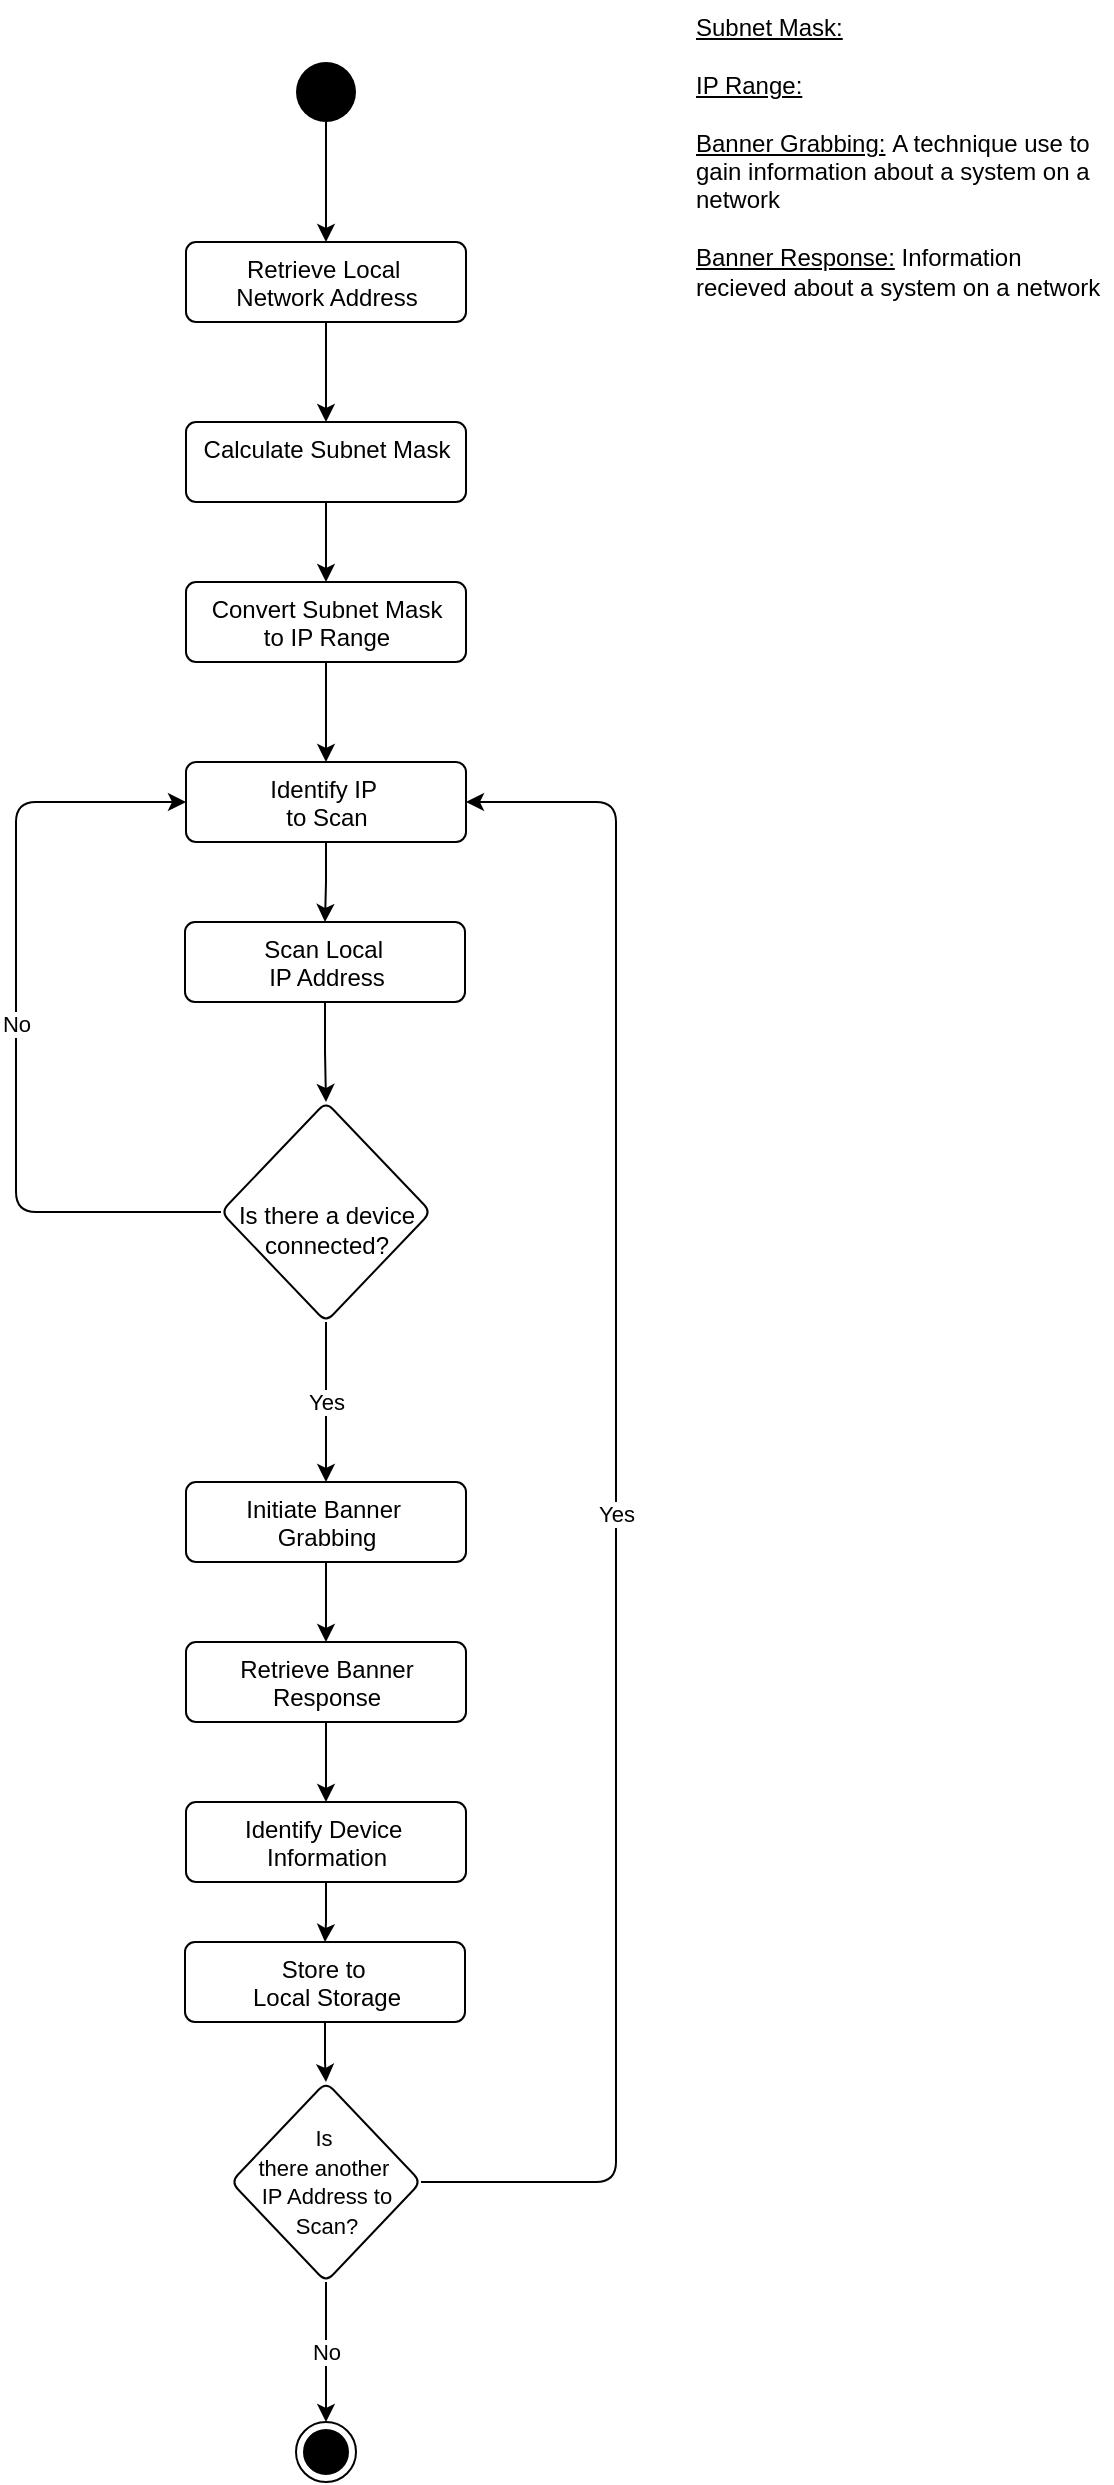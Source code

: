 <mxfile version="13.10.0" type="embed" pages="3">
    <diagram id="EKu-L2uYIcwPSTa6r3Rf" name="Network Scan">
        <mxGraphModel dx="1374" dy="790" grid="1" gridSize="10" guides="1" tooltips="1" connect="1" arrows="1" fold="1" page="1" pageScale="1" pageWidth="850" pageHeight="1100" math="0" shadow="0">
            <root>
                <mxCell id="0"/>
                <mxCell id="1" parent="0"/>
                <mxCell id="3" style="edgeStyle=orthogonalEdgeStyle;rounded=0;orthogonalLoop=1;jettySize=auto;html=1;entryX=0.5;entryY=0;entryDx=0;entryDy=0;" parent="1" source="2" target="8" edge="1">
                    <mxGeometry relative="1" as="geometry">
                        <mxPoint x="425" y="120" as="targetPoint"/>
                    </mxGeometry>
                </mxCell>
                <mxCell id="2" value="" style="ellipse;fillColor=#000000;strokeColor=none;" parent="1" vertex="1">
                    <mxGeometry x="410" y="50" width="30" height="30" as="geometry"/>
                </mxCell>
                <mxCell id="9" style="edgeStyle=orthogonalEdgeStyle;rounded=0;orthogonalLoop=1;jettySize=auto;html=1;" parent="1" source="8" edge="1">
                    <mxGeometry relative="1" as="geometry">
                        <mxPoint x="425" y="230" as="targetPoint"/>
                    </mxGeometry>
                </mxCell>
                <mxCell id="8" value="Retrieve Local&amp;nbsp;&lt;br&gt;Network Address" style="html=1;align=center;verticalAlign=top;rounded=1;absoluteArcSize=1;arcSize=10;dashed=0;" parent="1" vertex="1">
                    <mxGeometry x="355" y="140" width="140" height="40" as="geometry"/>
                </mxCell>
                <mxCell id="16" style="edgeStyle=orthogonalEdgeStyle;rounded=0;orthogonalLoop=1;jettySize=auto;html=1;" parent="1" source="10" target="11" edge="1">
                    <mxGeometry relative="1" as="geometry"/>
                </mxCell>
                <mxCell id="10" value="Calculate Subnet Mask" style="html=1;align=center;verticalAlign=top;rounded=1;absoluteArcSize=1;arcSize=10;dashed=0;" parent="1" vertex="1">
                    <mxGeometry x="355" y="230" width="140" height="40" as="geometry"/>
                </mxCell>
                <mxCell id="yB2s8iK7jemcz9AV2stw-57" style="edgeStyle=orthogonalEdgeStyle;rounded=0;orthogonalLoop=1;jettySize=auto;html=1;entryX=0.5;entryY=0;entryDx=0;entryDy=0;" edge="1" parent="1" source="11" target="yB2s8iK7jemcz9AV2stw-56">
                    <mxGeometry relative="1" as="geometry"/>
                </mxCell>
                <mxCell id="11" value="Convert Subnet Mask&lt;br&gt;to IP Range" style="html=1;align=center;verticalAlign=top;rounded=1;absoluteArcSize=1;arcSize=10;dashed=0;" parent="1" vertex="1">
                    <mxGeometry x="355" y="310" width="140" height="40" as="geometry"/>
                </mxCell>
                <mxCell id="34" value="" style="edgeStyle=orthogonalEdgeStyle;rounded=0;orthogonalLoop=1;jettySize=auto;html=1;" edge="1" parent="1" source="31" target="33">
                    <mxGeometry relative="1" as="geometry"/>
                </mxCell>
                <mxCell id="31" value="Scan Local&amp;nbsp;&lt;br&gt;IP Address" style="html=1;align=center;verticalAlign=top;rounded=1;absoluteArcSize=1;arcSize=10;dashed=0;" vertex="1" parent="1">
                    <mxGeometry x="354.5" y="480" width="140" height="40" as="geometry"/>
                </mxCell>
                <mxCell id="33" value="&lt;div&gt;&lt;span&gt;&lt;br&gt;&lt;/span&gt;&lt;/div&gt;&lt;div&gt;&lt;span&gt;&lt;br&gt;&lt;/span&gt;&lt;/div&gt;&lt;div&gt;&lt;span&gt;&lt;br&gt;&lt;/span&gt;&lt;/div&gt;&lt;div&gt;&lt;span&gt;Is there a device connected?&lt;/span&gt;&lt;/div&gt;" style="rhombus;whiteSpace=wrap;html=1;rounded=1;dashed=0;verticalAlign=top;arcSize=10;align=center;" vertex="1" parent="1">
                    <mxGeometry x="372.5" y="570" width="105" height="110" as="geometry"/>
                </mxCell>
                <mxCell id="44" value="" style="endArrow=classic;html=1;exitX=0.5;exitY=1;exitDx=0;exitDy=0;entryX=0.5;entryY=0;entryDx=0;entryDy=0;" edge="1" parent="1" source="33" target="47">
                    <mxGeometry relative="1" as="geometry">
                        <mxPoint x="377.5" y="730" as="sourcePoint"/>
                        <mxPoint x="249.5" y="720" as="targetPoint"/>
                    </mxGeometry>
                </mxCell>
                <mxCell id="45" value="Yes" style="edgeLabel;resizable=0;html=1;align=center;verticalAlign=middle;" connectable="0" vertex="1" parent="44">
                    <mxGeometry relative="1" as="geometry"/>
                </mxCell>
                <mxCell id="49" style="edgeStyle=orthogonalEdgeStyle;rounded=0;orthogonalLoop=1;jettySize=auto;html=1;entryX=0.5;entryY=0;entryDx=0;entryDy=0;" edge="1" parent="1" source="47" target="48">
                    <mxGeometry relative="1" as="geometry"/>
                </mxCell>
                <mxCell id="47" value="Initiate Banner&amp;nbsp;&lt;br&gt;Grabbing" style="html=1;align=center;verticalAlign=top;rounded=1;absoluteArcSize=1;arcSize=10;dashed=0;" vertex="1" parent="1">
                    <mxGeometry x="355" y="760" width="140" height="40" as="geometry"/>
                </mxCell>
                <mxCell id="yB2s8iK7jemcz9AV2stw-71" style="edgeStyle=orthogonalEdgeStyle;rounded=0;orthogonalLoop=1;jettySize=auto;html=1;entryX=0.5;entryY=0;entryDx=0;entryDy=0;" edge="1" parent="1" source="48" target="yB2s8iK7jemcz9AV2stw-70">
                    <mxGeometry relative="1" as="geometry"/>
                </mxCell>
                <mxCell id="48" value="Retrieve Banner&lt;br&gt;Response" style="html=1;align=center;verticalAlign=top;rounded=1;absoluteArcSize=1;arcSize=10;dashed=0;" vertex="1" parent="1">
                    <mxGeometry x="355" y="840" width="140" height="40" as="geometry"/>
                </mxCell>
                <mxCell id="yB2s8iK7jemcz9AV2stw-52" value="&lt;br&gt;&lt;span style=&quot;font-size: 11px&quot;&gt;Is&amp;nbsp;&lt;/span&gt;&lt;br&gt;&lt;div&gt;&lt;span style=&quot;font-size: 11px&quot;&gt;there another&amp;nbsp;&lt;/span&gt;&lt;/div&gt;&lt;div&gt;&lt;span style=&quot;font-size: 11px&quot;&gt;IP Address to Scan?&lt;/span&gt;&lt;/div&gt;" style="rhombus;whiteSpace=wrap;html=1;rounded=1;dashed=0;verticalAlign=top;arcSize=10;" vertex="1" parent="1">
                    <mxGeometry x="377.5" y="1060" width="95" height="100" as="geometry"/>
                </mxCell>
                <mxCell id="yB2s8iK7jemcz9AV2stw-54" value="" style="endArrow=classic;html=1;exitX=1;exitY=0.5;exitDx=0;exitDy=0;entryX=1;entryY=0.5;entryDx=0;entryDy=0;" edge="1" parent="1" source="yB2s8iK7jemcz9AV2stw-52" target="yB2s8iK7jemcz9AV2stw-56">
                    <mxGeometry relative="1" as="geometry">
                        <mxPoint x="494.5" y="979.5" as="sourcePoint"/>
                        <mxPoint x="570" y="410" as="targetPoint"/>
                        <Array as="points">
                            <mxPoint x="570" y="1110"/>
                            <mxPoint x="570" y="420"/>
                        </Array>
                    </mxGeometry>
                </mxCell>
                <mxCell id="yB2s8iK7jemcz9AV2stw-55" value="Yes" style="edgeLabel;resizable=0;html=1;align=center;verticalAlign=middle;" connectable="0" vertex="1" parent="yB2s8iK7jemcz9AV2stw-54">
                    <mxGeometry relative="1" as="geometry"/>
                </mxCell>
                <mxCell id="yB2s8iK7jemcz9AV2stw-58" style="edgeStyle=orthogonalEdgeStyle;rounded=0;orthogonalLoop=1;jettySize=auto;html=1;entryX=0.5;entryY=0;entryDx=0;entryDy=0;" edge="1" parent="1" source="yB2s8iK7jemcz9AV2stw-56" target="31">
                    <mxGeometry relative="1" as="geometry"/>
                </mxCell>
                <mxCell id="yB2s8iK7jemcz9AV2stw-56" value="Identify IP&amp;nbsp;&lt;br&gt;to Scan" style="html=1;align=center;verticalAlign=top;rounded=1;absoluteArcSize=1;arcSize=10;dashed=0;" vertex="1" parent="1">
                    <mxGeometry x="355" y="400" width="140" height="40" as="geometry"/>
                </mxCell>
                <mxCell id="yB2s8iK7jemcz9AV2stw-59" value="" style="endArrow=classic;html=1;exitX=0;exitY=0.5;exitDx=0;exitDy=0;entryX=0;entryY=0.5;entryDx=0;entryDy=0;" edge="1" parent="1" source="33" target="yB2s8iK7jemcz9AV2stw-56">
                    <mxGeometry relative="1" as="geometry">
                        <mxPoint x="130" y="580" as="sourcePoint"/>
                        <mxPoint x="270" y="420" as="targetPoint"/>
                        <Array as="points">
                            <mxPoint x="270" y="625"/>
                            <mxPoint x="270" y="420"/>
                        </Array>
                    </mxGeometry>
                </mxCell>
                <mxCell id="yB2s8iK7jemcz9AV2stw-60" value="No" style="edgeLabel;resizable=0;html=1;align=center;verticalAlign=middle;" connectable="0" vertex="1" parent="yB2s8iK7jemcz9AV2stw-59">
                    <mxGeometry relative="1" as="geometry"/>
                </mxCell>
                <mxCell id="yB2s8iK7jemcz9AV2stw-64" style="edgeStyle=orthogonalEdgeStyle;rounded=0;orthogonalLoop=1;jettySize=auto;html=1;" edge="1" parent="1" source="yB2s8iK7jemcz9AV2stw-62" target="yB2s8iK7jemcz9AV2stw-52">
                    <mxGeometry relative="1" as="geometry"/>
                </mxCell>
                <mxCell id="yB2s8iK7jemcz9AV2stw-62" value="Store to&amp;nbsp;&lt;br&gt;Local Storage" style="html=1;align=center;verticalAlign=top;rounded=1;absoluteArcSize=1;arcSize=10;dashed=0;" vertex="1" parent="1">
                    <mxGeometry x="354.5" y="990" width="140" height="40" as="geometry"/>
                </mxCell>
                <mxCell id="yB2s8iK7jemcz9AV2stw-65" value="" style="ellipse;html=1;shape=endState;fillColor=#000000;strokeColor=#000000;" vertex="1" parent="1">
                    <mxGeometry x="410" y="1230" width="30" height="30" as="geometry"/>
                </mxCell>
                <mxCell id="yB2s8iK7jemcz9AV2stw-68" value="" style="endArrow=classic;html=1;exitX=0.5;exitY=1;exitDx=0;exitDy=0;entryX=0.5;entryY=0;entryDx=0;entryDy=0;" edge="1" parent="1" source="yB2s8iK7jemcz9AV2stw-52" target="yB2s8iK7jemcz9AV2stw-65">
                    <mxGeometry relative="1" as="geometry">
                        <mxPoint x="425.5" y="1180" as="sourcePoint"/>
                        <mxPoint x="525.5" y="1180" as="targetPoint"/>
                    </mxGeometry>
                </mxCell>
                <mxCell id="yB2s8iK7jemcz9AV2stw-69" value="No" style="edgeLabel;resizable=0;html=1;align=center;verticalAlign=middle;" connectable="0" vertex="1" parent="yB2s8iK7jemcz9AV2stw-68">
                    <mxGeometry relative="1" as="geometry"/>
                </mxCell>
                <mxCell id="yB2s8iK7jemcz9AV2stw-72" style="edgeStyle=orthogonalEdgeStyle;rounded=0;orthogonalLoop=1;jettySize=auto;html=1;" edge="1" parent="1" source="yB2s8iK7jemcz9AV2stw-70" target="yB2s8iK7jemcz9AV2stw-62">
                    <mxGeometry relative="1" as="geometry"/>
                </mxCell>
                <mxCell id="yB2s8iK7jemcz9AV2stw-70" value="Identify Device&amp;nbsp;&lt;br&gt;Information" style="html=1;align=center;verticalAlign=top;rounded=1;absoluteArcSize=1;arcSize=10;dashed=0;" vertex="1" parent="1">
                    <mxGeometry x="355" y="920" width="140" height="40" as="geometry"/>
                </mxCell>
                <mxCell id="ps2V2UkGf-0r4JaN55pM-49" value="&lt;u&gt;Subnet Mask:&lt;br&gt;&lt;br&gt;IP Range:&lt;br&gt;&lt;br&gt;Banner Grabbing:&lt;/u&gt;&amp;nbsp;A technique use to gain information about a system on a network&lt;br&gt;&lt;br&gt;&lt;u&gt;Banner Response:&lt;/u&gt;&amp;nbsp;Information recieved about a system on a network&lt;br&gt;&lt;br&gt;" style="text;html=1;strokeColor=none;fillColor=none;align=left;verticalAlign=top;whiteSpace=wrap;rounded=0;" vertex="1" parent="1">
                    <mxGeometry x="608" y="19" width="210" height="230" as="geometry"/>
                </mxCell>
            </root>
        </mxGraphModel>
    </diagram>
    <diagram id="2OVP18D5io6kCzbpEOW8" name="Vulnerability Check">
        <mxGraphModel dx="1374" dy="790" grid="1" gridSize="10" guides="1" tooltips="1" connect="1" arrows="1" fold="1" page="1" pageScale="1" pageWidth="850" pageHeight="1100" math="0" shadow="0">
            <root>
                <mxCell id="v1OaToC1gLnN5O0LQfW9-0"/>
                <mxCell id="v1OaToC1gLnN5O0LQfW9-1" parent="v1OaToC1gLnN5O0LQfW9-0"/>
                <mxCell id="BtSg16X0ovq7UdsMO2ph-0" value="Loop&lt;br&gt;" style="html=1;align=left;verticalAlign=top;rounded=1;absoluteArcSize=1;arcSize=10;dashed=1;" parent="v1OaToC1gLnN5O0LQfW9-1" vertex="1">
                    <mxGeometry x="143" y="180" width="565" height="220" as="geometry"/>
                </mxCell>
                <mxCell id="fgz5ImdKAYkiEZxNjzyw-0" style="edgeStyle=orthogonalEdgeStyle;rounded=0;orthogonalLoop=1;jettySize=auto;html=1;entryX=0.5;entryY=0;entryDx=0;entryDy=0;" parent="v1OaToC1gLnN5O0LQfW9-1" source="fgz5ImdKAYkiEZxNjzyw-1" target="fgz5ImdKAYkiEZxNjzyw-3" edge="1">
                    <mxGeometry relative="1" as="geometry">
                        <mxPoint x="425" y="120" as="targetPoint"/>
                    </mxGeometry>
                </mxCell>
                <mxCell id="fgz5ImdKAYkiEZxNjzyw-1" value="" style="ellipse;fillColor=#000000;strokeColor=none;" parent="v1OaToC1gLnN5O0LQfW9-1" vertex="1">
                    <mxGeometry x="410" y="50" width="30" height="30" as="geometry"/>
                </mxCell>
                <mxCell id="EdwKhC-RFLMRNV13bGZn-1" style="edgeStyle=orthogonalEdgeStyle;rounded=0;orthogonalLoop=1;jettySize=auto;html=1;entryX=0.5;entryY=0;entryDx=0;entryDy=0;" parent="v1OaToC1gLnN5O0LQfW9-1" source="fgz5ImdKAYkiEZxNjzyw-3" target="fgz5ImdKAYkiEZxNjzyw-5" edge="1">
                    <mxGeometry relative="1" as="geometry"/>
                </mxCell>
                <mxCell id="EdwKhC-RFLMRNV13bGZn-2" style="edgeStyle=orthogonalEdgeStyle;rounded=0;orthogonalLoop=1;jettySize=auto;html=1;" parent="v1OaToC1gLnN5O0LQfW9-1" source="fgz5ImdKAYkiEZxNjzyw-3" target="fgz5ImdKAYkiEZxNjzyw-12" edge="1">
                    <mxGeometry relative="1" as="geometry"/>
                </mxCell>
                <mxCell id="fgz5ImdKAYkiEZxNjzyw-3" value="Recieve Device List&amp;nbsp;" style="html=1;align=center;verticalAlign=top;rounded=1;absoluteArcSize=1;arcSize=10;dashed=0;" parent="v1OaToC1gLnN5O0LQfW9-1" vertex="1">
                    <mxGeometry x="355" y="120" width="140" height="40" as="geometry"/>
                </mxCell>
                <mxCell id="fgz5ImdKAYkiEZxNjzyw-4" style="edgeStyle=orthogonalEdgeStyle;rounded=0;orthogonalLoop=1;jettySize=auto;html=1;" parent="v1OaToC1gLnN5O0LQfW9-1" source="fgz5ImdKAYkiEZxNjzyw-5" target="fgz5ImdKAYkiEZxNjzyw-7" edge="1">
                    <mxGeometry relative="1" as="geometry"/>
                </mxCell>
                <mxCell id="fgz5ImdKAYkiEZxNjzyw-5" value="Search NVD" style="html=1;align=center;verticalAlign=top;rounded=1;absoluteArcSize=1;arcSize=10;dashed=0;" parent="v1OaToC1gLnN5O0LQfW9-1" vertex="1">
                    <mxGeometry x="215" y="230" width="140" height="40" as="geometry"/>
                </mxCell>
                <mxCell id="EdwKhC-RFLMRNV13bGZn-8" style="edgeStyle=orthogonalEdgeStyle;rounded=0;orthogonalLoop=1;jettySize=auto;html=1;entryX=0.5;entryY=0;entryDx=0;entryDy=0;" parent="v1OaToC1gLnN5O0LQfW9-1" source="fgz5ImdKAYkiEZxNjzyw-7" target="EdwKhC-RFLMRNV13bGZn-6" edge="1">
                    <mxGeometry relative="1" as="geometry"/>
                </mxCell>
                <mxCell id="fgz5ImdKAYkiEZxNjzyw-7" value="Identify Applicable &lt;br&gt;Vulnerabilites" style="html=1;align=center;verticalAlign=top;rounded=1;absoluteArcSize=1;arcSize=10;dashed=0;" parent="v1OaToC1gLnN5O0LQfW9-1" vertex="1">
                    <mxGeometry x="215" y="310" width="140" height="40" as="geometry"/>
                </mxCell>
                <mxCell id="EdwKhC-RFLMRNV13bGZn-5" style="edgeStyle=orthogonalEdgeStyle;rounded=0;orthogonalLoop=1;jettySize=auto;html=1;entryX=0.5;entryY=0;entryDx=0;entryDy=0;" parent="v1OaToC1gLnN5O0LQfW9-1" source="fgz5ImdKAYkiEZxNjzyw-12" target="EdwKhC-RFLMRNV13bGZn-4" edge="1">
                    <mxGeometry relative="1" as="geometry"/>
                </mxCell>
                <mxCell id="fgz5ImdKAYkiEZxNjzyw-12" value="Identify device CVE" style="html=1;align=center;verticalAlign=top;rounded=1;absoluteArcSize=1;arcSize=10;dashed=0;" parent="v1OaToC1gLnN5O0LQfW9-1" vertex="1">
                    <mxGeometry x="495" y="230" width="140" height="40" as="geometry"/>
                </mxCell>
                <mxCell id="EdwKhC-RFLMRNV13bGZn-7" style="edgeStyle=orthogonalEdgeStyle;rounded=0;orthogonalLoop=1;jettySize=auto;html=1;entryX=0.5;entryY=0;entryDx=0;entryDy=0;" parent="v1OaToC1gLnN5O0LQfW9-1" source="EdwKhC-RFLMRNV13bGZn-4" target="EdwKhC-RFLMRNV13bGZn-6" edge="1">
                    <mxGeometry relative="1" as="geometry"/>
                </mxCell>
                <mxCell id="EdwKhC-RFLMRNV13bGZn-4" value="Search Bot Vulnerability&lt;br&gt;Database" style="html=1;align=center;verticalAlign=top;rounded=1;absoluteArcSize=1;arcSize=10;dashed=0;" parent="v1OaToC1gLnN5O0LQfW9-1" vertex="1">
                    <mxGeometry x="495" y="310" width="140" height="40" as="geometry"/>
                </mxCell>
                <mxCell id="EdwKhC-RFLMRNV13bGZn-9" style="edgeStyle=orthogonalEdgeStyle;rounded=0;orthogonalLoop=1;jettySize=auto;html=1;" parent="v1OaToC1gLnN5O0LQfW9-1" source="EdwKhC-RFLMRNV13bGZn-6" edge="1">
                    <mxGeometry relative="1" as="geometry">
                        <mxPoint x="425" y="500" as="targetPoint"/>
                    </mxGeometry>
                </mxCell>
                <mxCell id="EdwKhC-RFLMRNV13bGZn-6" value="Display to User" style="html=1;align=center;verticalAlign=top;rounded=1;absoluteArcSize=1;arcSize=10;dashed=0;" parent="v1OaToC1gLnN5O0LQfW9-1" vertex="1">
                    <mxGeometry x="360" y="420" width="140" height="40" as="geometry"/>
                </mxCell>
                <mxCell id="EdwKhC-RFLMRNV13bGZn-10" value="" style="ellipse;html=1;shape=endState;fillColor=#000000;strokeColor=#000000;" parent="v1OaToC1gLnN5O0LQfW9-1" vertex="1">
                    <mxGeometry x="415" y="500" width="30" height="30" as="geometry"/>
                </mxCell>
                <mxCell id="jUaN0ygMb3XSutlEx7yi-0" style="edgeStyle=orthogonalEdgeStyle;rounded=0;orthogonalLoop=1;jettySize=auto;html=1;entryX=0.5;entryY=0;entryDx=0;entryDy=0;" edge="1" parent="v1OaToC1gLnN5O0LQfW9-1" source="vZeEa6RmySew0bl65qGW-0" target="jUaN0ygMb3XSutlEx7yi-1">
                    <mxGeometry relative="1" as="geometry">
                        <mxPoint x="425" y="670" as="targetPoint"/>
                    </mxGeometry>
                </mxCell>
                <mxCell id="vZeEa6RmySew0bl65qGW-0" value="" style="ellipse;fillColor=#000000;strokeColor=none;" vertex="1" parent="v1OaToC1gLnN5O0LQfW9-1">
                    <mxGeometry x="410" y="590" width="30" height="30" as="geometry"/>
                </mxCell>
                <mxCell id="jUaN0ygMb3XSutlEx7yi-4" value="" style="edgeStyle=orthogonalEdgeStyle;rounded=0;orthogonalLoop=1;jettySize=auto;html=1;" edge="1" parent="v1OaToC1gLnN5O0LQfW9-1" source="jUaN0ygMb3XSutlEx7yi-1" target="jUaN0ygMb3XSutlEx7yi-3">
                    <mxGeometry relative="1" as="geometry"/>
                </mxCell>
                <mxCell id="jUaN0ygMb3XSutlEx7yi-1" value="Retrieve Device&lt;br&gt;List" style="whiteSpace=wrap;html=1;rounded=1;dashed=0;verticalAlign=middle;arcSize=10;" vertex="1" parent="v1OaToC1gLnN5O0LQfW9-1">
                    <mxGeometry x="365.5" y="670" width="120" height="60" as="geometry"/>
                </mxCell>
                <mxCell id="jUaN0ygMb3XSutlEx7yi-6" value="" style="edgeStyle=orthogonalEdgeStyle;rounded=0;orthogonalLoop=1;jettySize=auto;html=1;" edge="1" parent="v1OaToC1gLnN5O0LQfW9-1" source="jUaN0ygMb3XSutlEx7yi-3" target="jUaN0ygMb3XSutlEx7yi-5">
                    <mxGeometry relative="1" as="geometry"/>
                </mxCell>
                <mxCell id="jUaN0ygMb3XSutlEx7yi-3" value="Identify Device&amp;nbsp;&lt;br&gt;to Search" style="whiteSpace=wrap;html=1;rounded=1;dashed=0;arcSize=10;" vertex="1" parent="v1OaToC1gLnN5O0LQfW9-1">
                    <mxGeometry x="365" y="780" width="120" height="60" as="geometry"/>
                </mxCell>
                <mxCell id="jUaN0ygMb3XSutlEx7yi-10" value="" style="edgeStyle=orthogonalEdgeStyle;rounded=0;orthogonalLoop=1;jettySize=auto;html=1;" edge="1" parent="v1OaToC1gLnN5O0LQfW9-1" source="jUaN0ygMb3XSutlEx7yi-5" target="jUaN0ygMb3XSutlEx7yi-9">
                    <mxGeometry relative="1" as="geometry"/>
                </mxCell>
                <mxCell id="jUaN0ygMb3XSutlEx7yi-5" value="Search NVD&amp;nbsp;&lt;br&gt;for Device" style="whiteSpace=wrap;html=1;rounded=1;dashed=0;arcSize=10;" vertex="1" parent="v1OaToC1gLnN5O0LQfW9-1">
                    <mxGeometry x="365" y="890" width="120" height="60" as="geometry"/>
                </mxCell>
                <mxCell id="jUaN0ygMb3XSutlEx7yi-9" value="Are there any&lt;br&gt;vulnerabilities records?&amp;nbsp;" style="rhombus;whiteSpace=wrap;html=1;rounded=1;dashed=0;arcSize=10;" vertex="1" parent="v1OaToC1gLnN5O0LQfW9-1">
                    <mxGeometry x="368" y="1010" width="114.5" height="110" as="geometry"/>
                </mxCell>
                <mxCell id="jUaN0ygMb3XSutlEx7yi-11" value="" style="endArrow=classic;html=1;exitX=1;exitY=0.5;exitDx=0;exitDy=0;entryX=1;entryY=0.5;entryDx=0;entryDy=0;" edge="1" parent="v1OaToC1gLnN5O0LQfW9-1" source="jUaN0ygMb3XSutlEx7yi-9" target="jUaN0ygMb3XSutlEx7yi-3">
                    <mxGeometry relative="1" as="geometry">
                        <mxPoint x="510" y="1130" as="sourcePoint"/>
                        <mxPoint x="610" y="1130" as="targetPoint"/>
                        <Array as="points">
                            <mxPoint x="560" y="1065"/>
                            <mxPoint x="560" y="810"/>
                        </Array>
                    </mxGeometry>
                </mxCell>
                <mxCell id="jUaN0ygMb3XSutlEx7yi-12" value="No" style="edgeLabel;resizable=0;html=1;align=center;verticalAlign=middle;" connectable="0" vertex="1" parent="jUaN0ygMb3XSutlEx7yi-11">
                    <mxGeometry relative="1" as="geometry"/>
                </mxCell>
                <mxCell id="jUaN0ygMb3XSutlEx7yi-13" value="" style="endArrow=classic;html=1;exitX=0.5;exitY=1;exitDx=0;exitDy=0;entryX=0.5;entryY=0;entryDx=0;entryDy=0;" edge="1" parent="v1OaToC1gLnN5O0LQfW9-1" source="jUaN0ygMb3XSutlEx7yi-9" target="jUaN0ygMb3XSutlEx7yi-15">
                    <mxGeometry relative="1" as="geometry">
                        <mxPoint x="370" y="1070" as="sourcePoint"/>
                        <mxPoint x="426" y="1270" as="targetPoint"/>
                    </mxGeometry>
                </mxCell>
                <mxCell id="jUaN0ygMb3XSutlEx7yi-14" value="Yes" style="edgeLabel;resizable=0;html=1;align=center;verticalAlign=middle;" connectable="0" vertex="1" parent="jUaN0ygMb3XSutlEx7yi-13">
                    <mxGeometry relative="1" as="geometry"/>
                </mxCell>
                <mxCell id="wkybugCn_ffmB85sKL_F-1" value="" style="edgeStyle=orthogonalEdgeStyle;rounded=0;orthogonalLoop=1;jettySize=auto;html=1;" edge="1" parent="v1OaToC1gLnN5O0LQfW9-1" source="jUaN0ygMb3XSutlEx7yi-15" target="wkybugCn_ffmB85sKL_F-0">
                    <mxGeometry relative="1" as="geometry"/>
                </mxCell>
                <mxCell id="jUaN0ygMb3XSutlEx7yi-15" value="Identify Applicable&amp;nbsp;&lt;br&gt;Vulnerabilites" style="whiteSpace=wrap;html=1;rounded=1;dashed=0;arcSize=10;" vertex="1" parent="v1OaToC1gLnN5O0LQfW9-1">
                    <mxGeometry x="365" y="1200" width="120" height="60" as="geometry"/>
                </mxCell>
                <mxCell id="wkybugCn_ffmB85sKL_F-3" value="" style="edgeStyle=orthogonalEdgeStyle;rounded=0;orthogonalLoop=1;jettySize=auto;html=1;" edge="1" parent="v1OaToC1gLnN5O0LQfW9-1" source="wkybugCn_ffmB85sKL_F-0" target="wkybugCn_ffmB85sKL_F-2">
                    <mxGeometry relative="1" as="geometry"/>
                </mxCell>
                <mxCell id="wkybugCn_ffmB85sKL_F-0" value="Store in Vulnerabilites&lt;br&gt;Database" style="whiteSpace=wrap;html=1;rounded=1;dashed=0;arcSize=10;" vertex="1" parent="v1OaToC1gLnN5O0LQfW9-1">
                    <mxGeometry x="365" y="1310" width="120" height="60" as="geometry"/>
                </mxCell>
                <mxCell id="wkybugCn_ffmB85sKL_F-2" value="Is there another Device?" style="rhombus;whiteSpace=wrap;html=1;rounded=1;dashed=0;arcSize=10;" vertex="1" parent="v1OaToC1gLnN5O0LQfW9-1">
                    <mxGeometry x="373" y="1420" width="105" height="110" as="geometry"/>
                </mxCell>
                <mxCell id="wkybugCn_ffmB85sKL_F-4" value="" style="endArrow=classic;html=1;entryX=0.038;entryY=0.5;entryDx=0;entryDy=0;entryPerimeter=0;" edge="1" parent="v1OaToC1gLnN5O0LQfW9-1" target="jUaN0ygMb3XSutlEx7yi-3">
                    <mxGeometry relative="1" as="geometry">
                        <mxPoint x="370" y="1480" as="sourcePoint"/>
                        <mxPoint x="360" y="850" as="targetPoint"/>
                        <Array as="points">
                            <mxPoint x="320" y="1480"/>
                            <mxPoint x="280" y="1480"/>
                            <mxPoint x="280" y="810"/>
                        </Array>
                    </mxGeometry>
                </mxCell>
                <mxCell id="wkybugCn_ffmB85sKL_F-5" value="Yes" style="edgeLabel;resizable=0;html=1;align=center;verticalAlign=middle;" connectable="0" vertex="1" parent="wkybugCn_ffmB85sKL_F-4">
                    <mxGeometry relative="1" as="geometry"/>
                </mxCell>
                <mxCell id="wkybugCn_ffmB85sKL_F-8" value="" style="ellipse;html=1;shape=endState;fillColor=#000000;strokeColor=#000000;align=left;" vertex="1" parent="v1OaToC1gLnN5O0LQfW9-1">
                    <mxGeometry x="410" y="1610" width="30" height="30" as="geometry"/>
                </mxCell>
                <mxCell id="wkybugCn_ffmB85sKL_F-9" value="" style="endArrow=classic;html=1;exitX=0.5;exitY=1;exitDx=0;exitDy=0;" edge="1" parent="v1OaToC1gLnN5O0LQfW9-1" source="wkybugCn_ffmB85sKL_F-2" target="wkybugCn_ffmB85sKL_F-8">
                    <mxGeometry relative="1" as="geometry">
                        <mxPoint x="425.5" y="1530" as="sourcePoint"/>
                        <mxPoint x="426" y="1730" as="targetPoint"/>
                    </mxGeometry>
                </mxCell>
                <mxCell id="wkybugCn_ffmB85sKL_F-10" value="No" style="edgeLabel;resizable=0;html=1;align=center;verticalAlign=middle;" connectable="0" vertex="1" parent="wkybugCn_ffmB85sKL_F-9">
                    <mxGeometry relative="1" as="geometry"/>
                </mxCell>
            </root>
        </mxGraphModel>
    </diagram>
    <diagram id="E1LTeP1uHjcBJi3NflUi" name="Twitter Bot">
        <mxGraphModel dx="1374" dy="790" grid="1" gridSize="10" guides="1" tooltips="1" connect="1" arrows="1" fold="1" page="1" pageScale="1" pageWidth="850" pageHeight="1100" math="0" shadow="0">
            <root>
                <mxCell id="52Ogbd4grmX5IhHfRulH-0"/>
                <mxCell id="52Ogbd4grmX5IhHfRulH-1" parent="52Ogbd4grmX5IhHfRulH-0"/>
                <mxCell id="z33nyiTin_kcptZ_2FQ3-1" style="edgeStyle=orthogonalEdgeStyle;rounded=0;orthogonalLoop=1;jettySize=auto;html=1;entryX=0.5;entryY=0;entryDx=0;entryDy=0;" parent="52Ogbd4grmX5IhHfRulH-1" source="z33nyiTin_kcptZ_2FQ3-2" target="z33nyiTin_kcptZ_2FQ3-5" edge="1">
                    <mxGeometry relative="1" as="geometry">
                        <mxPoint x="425" y="120" as="targetPoint"/>
                        <Array as="points">
                            <mxPoint x="425" y="130"/>
                            <mxPoint x="300" y="130"/>
                        </Array>
                    </mxGeometry>
                </mxCell>
                <mxCell id="QsngFOW0H9rikoXC763O-5" style="edgeStyle=orthogonalEdgeStyle;rounded=0;orthogonalLoop=1;jettySize=auto;html=1;" parent="52Ogbd4grmX5IhHfRulH-1" target="QsngFOW0H9rikoXC763O-4" edge="1">
                    <mxGeometry relative="1" as="geometry">
                        <mxPoint x="425" y="80" as="sourcePoint"/>
                        <Array as="points">
                            <mxPoint x="425" y="130"/>
                            <mxPoint x="550" y="130"/>
                        </Array>
                    </mxGeometry>
                </mxCell>
                <mxCell id="z33nyiTin_kcptZ_2FQ3-2" value="" style="ellipse;fillColor=#000000;strokeColor=none;" parent="52Ogbd4grmX5IhHfRulH-1" vertex="1">
                    <mxGeometry x="410" y="50" width="30" height="30" as="geometry"/>
                </mxCell>
                <mxCell id="QsngFOW0H9rikoXC763O-2" style="edgeStyle=orthogonalEdgeStyle;rounded=0;orthogonalLoop=1;jettySize=auto;html=1;entryX=0.5;entryY=0;entryDx=0;entryDy=0;" parent="52Ogbd4grmX5IhHfRulH-1" source="z33nyiTin_kcptZ_2FQ3-5" target="qwqd1W3SGIhfL5Km9Tk8-1" edge="1">
                    <mxGeometry relative="1" as="geometry"/>
                </mxCell>
                <mxCell id="z33nyiTin_kcptZ_2FQ3-5" value="Sort Latest Tweet&lt;br&gt;Data" style="html=1;align=center;verticalAlign=top;rounded=1;absoluteArcSize=1;arcSize=10;dashed=0;" parent="52Ogbd4grmX5IhHfRulH-1" vertex="1">
                    <mxGeometry x="230" y="170" width="140" height="40" as="geometry"/>
                </mxCell>
                <mxCell id="z33nyiTin_kcptZ_2FQ3-14" style="edgeStyle=orthogonalEdgeStyle;rounded=0;orthogonalLoop=1;jettySize=auto;html=1;" parent="52Ogbd4grmX5IhHfRulH-1" edge="1">
                    <mxGeometry relative="1" as="geometry">
                        <mxPoint x="425" y="590" as="targetPoint"/>
                        <mxPoint x="425" y="540" as="sourcePoint"/>
                    </mxGeometry>
                </mxCell>
                <mxCell id="z33nyiTin_kcptZ_2FQ3-16" value="" style="ellipse;html=1;shape=endState;fillColor=#000000;strokeColor=#000000;" parent="52Ogbd4grmX5IhHfRulH-1" vertex="1">
                    <mxGeometry x="410" y="590" width="30" height="30" as="geometry"/>
                </mxCell>
                <mxCell id="QsngFOW0H9rikoXC763O-3" style="edgeStyle=orthogonalEdgeStyle;rounded=0;orthogonalLoop=1;jettySize=auto;html=1;entryX=0.5;entryY=0;entryDx=0;entryDy=0;" parent="52Ogbd4grmX5IhHfRulH-1" source="qwqd1W3SGIhfL5Km9Tk8-1" target="QsngFOW0H9rikoXC763O-1" edge="1">
                    <mxGeometry relative="1" as="geometry"/>
                </mxCell>
                <mxCell id="qwqd1W3SGIhfL5Km9Tk8-1" value="Identify CVE" style="html=1;align=center;verticalAlign=top;rounded=1;absoluteArcSize=1;arcSize=10;dashed=0;" parent="52Ogbd4grmX5IhHfRulH-1" vertex="1">
                    <mxGeometry x="230" y="260" width="140" height="40" as="geometry"/>
                </mxCell>
                <mxCell id="QsngFOW0H9rikoXC763O-13" style="edgeStyle=orthogonalEdgeStyle;rounded=0;orthogonalLoop=1;jettySize=auto;html=1;exitX=0.5;exitY=1;exitDx=0;exitDy=0;" parent="52Ogbd4grmX5IhHfRulH-1" source="QsngFOW0H9rikoXC763O-1" target="z33nyiTin_kcptZ_2FQ3-16" edge="1">
                    <mxGeometry relative="1" as="geometry">
                        <Array as="points">
                            <mxPoint x="300" y="530"/>
                            <mxPoint x="425" y="530"/>
                        </Array>
                    </mxGeometry>
                </mxCell>
                <mxCell id="QsngFOW0H9rikoXC763O-1" value="Store Tweet Information" style="html=1;align=center;verticalAlign=top;rounded=1;absoluteArcSize=1;arcSize=10;dashed=0;" parent="52Ogbd4grmX5IhHfRulH-1" vertex="1">
                    <mxGeometry x="230" y="350" width="140" height="40" as="geometry"/>
                </mxCell>
                <mxCell id="QsngFOW0H9rikoXC763O-7" style="edgeStyle=orthogonalEdgeStyle;rounded=0;orthogonalLoop=1;jettySize=auto;html=1;" parent="52Ogbd4grmX5IhHfRulH-1" source="QsngFOW0H9rikoXC763O-4" target="QsngFOW0H9rikoXC763O-6" edge="1">
                    <mxGeometry relative="1" as="geometry"/>
                </mxCell>
                <mxCell id="QsngFOW0H9rikoXC763O-4" value="Retrieve Preveious &lt;br&gt;Tweet Data" style="html=1;align=center;verticalAlign=top;rounded=1;absoluteArcSize=1;arcSize=10;dashed=0;" parent="52Ogbd4grmX5IhHfRulH-1" vertex="1">
                    <mxGeometry x="480" y="170" width="140" height="40" as="geometry"/>
                </mxCell>
                <mxCell id="QsngFOW0H9rikoXC763O-9" style="edgeStyle=orthogonalEdgeStyle;rounded=0;orthogonalLoop=1;jettySize=auto;html=1;entryX=0.5;entryY=0;entryDx=0;entryDy=0;" parent="52Ogbd4grmX5IhHfRulH-1" source="QsngFOW0H9rikoXC763O-6" target="QsngFOW0H9rikoXC763O-8" edge="1">
                    <mxGeometry relative="1" as="geometry"/>
                </mxCell>
                <mxCell id="QsngFOW0H9rikoXC763O-6" value="Measure Tweet Activity" style="html=1;align=center;verticalAlign=top;rounded=1;absoluteArcSize=1;arcSize=10;dashed=0;" parent="52Ogbd4grmX5IhHfRulH-1" vertex="1">
                    <mxGeometry x="480" y="260" width="140" height="40" as="geometry"/>
                </mxCell>
                <mxCell id="QsngFOW0H9rikoXC763O-10" style="edgeStyle=orthogonalEdgeStyle;rounded=0;orthogonalLoop=1;jettySize=auto;html=1;" parent="52Ogbd4grmX5IhHfRulH-1" source="QsngFOW0H9rikoXC763O-8" edge="1">
                    <mxGeometry relative="1" as="geometry">
                        <mxPoint x="550" y="440" as="targetPoint"/>
                    </mxGeometry>
                </mxCell>
                <mxCell id="QsngFOW0H9rikoXC763O-8" value="Determine CVE Validity" style="html=1;align=center;verticalAlign=top;rounded=1;absoluteArcSize=1;arcSize=10;dashed=0;" parent="52Ogbd4grmX5IhHfRulH-1" vertex="1">
                    <mxGeometry x="480" y="350" width="140" height="40" as="geometry"/>
                </mxCell>
                <mxCell id="QsngFOW0H9rikoXC763O-14" style="edgeStyle=orthogonalEdgeStyle;rounded=0;orthogonalLoop=1;jettySize=auto;html=1;entryX=0.5;entryY=0;entryDx=0;entryDy=0;exitX=0.5;exitY=1;exitDx=0;exitDy=0;" parent="52Ogbd4grmX5IhHfRulH-1" source="QsngFOW0H9rikoXC763O-11" target="z33nyiTin_kcptZ_2FQ3-16" edge="1">
                    <mxGeometry relative="1" as="geometry">
                        <mxPoint x="560" y="490" as="sourcePoint"/>
                        <Array as="points">
                            <mxPoint x="550" y="530"/>
                            <mxPoint x="425" y="530"/>
                        </Array>
                    </mxGeometry>
                </mxCell>
                <mxCell id="QsngFOW0H9rikoXC763O-11" value="Update Database" style="html=1;align=center;verticalAlign=top;rounded=1;absoluteArcSize=1;arcSize=10;dashed=0;" parent="52Ogbd4grmX5IhHfRulH-1" vertex="1">
                    <mxGeometry x="480" y="440" width="140" height="40" as="geometry"/>
                </mxCell>
            </root>
        </mxGraphModel>
    </diagram>
</mxfile>
